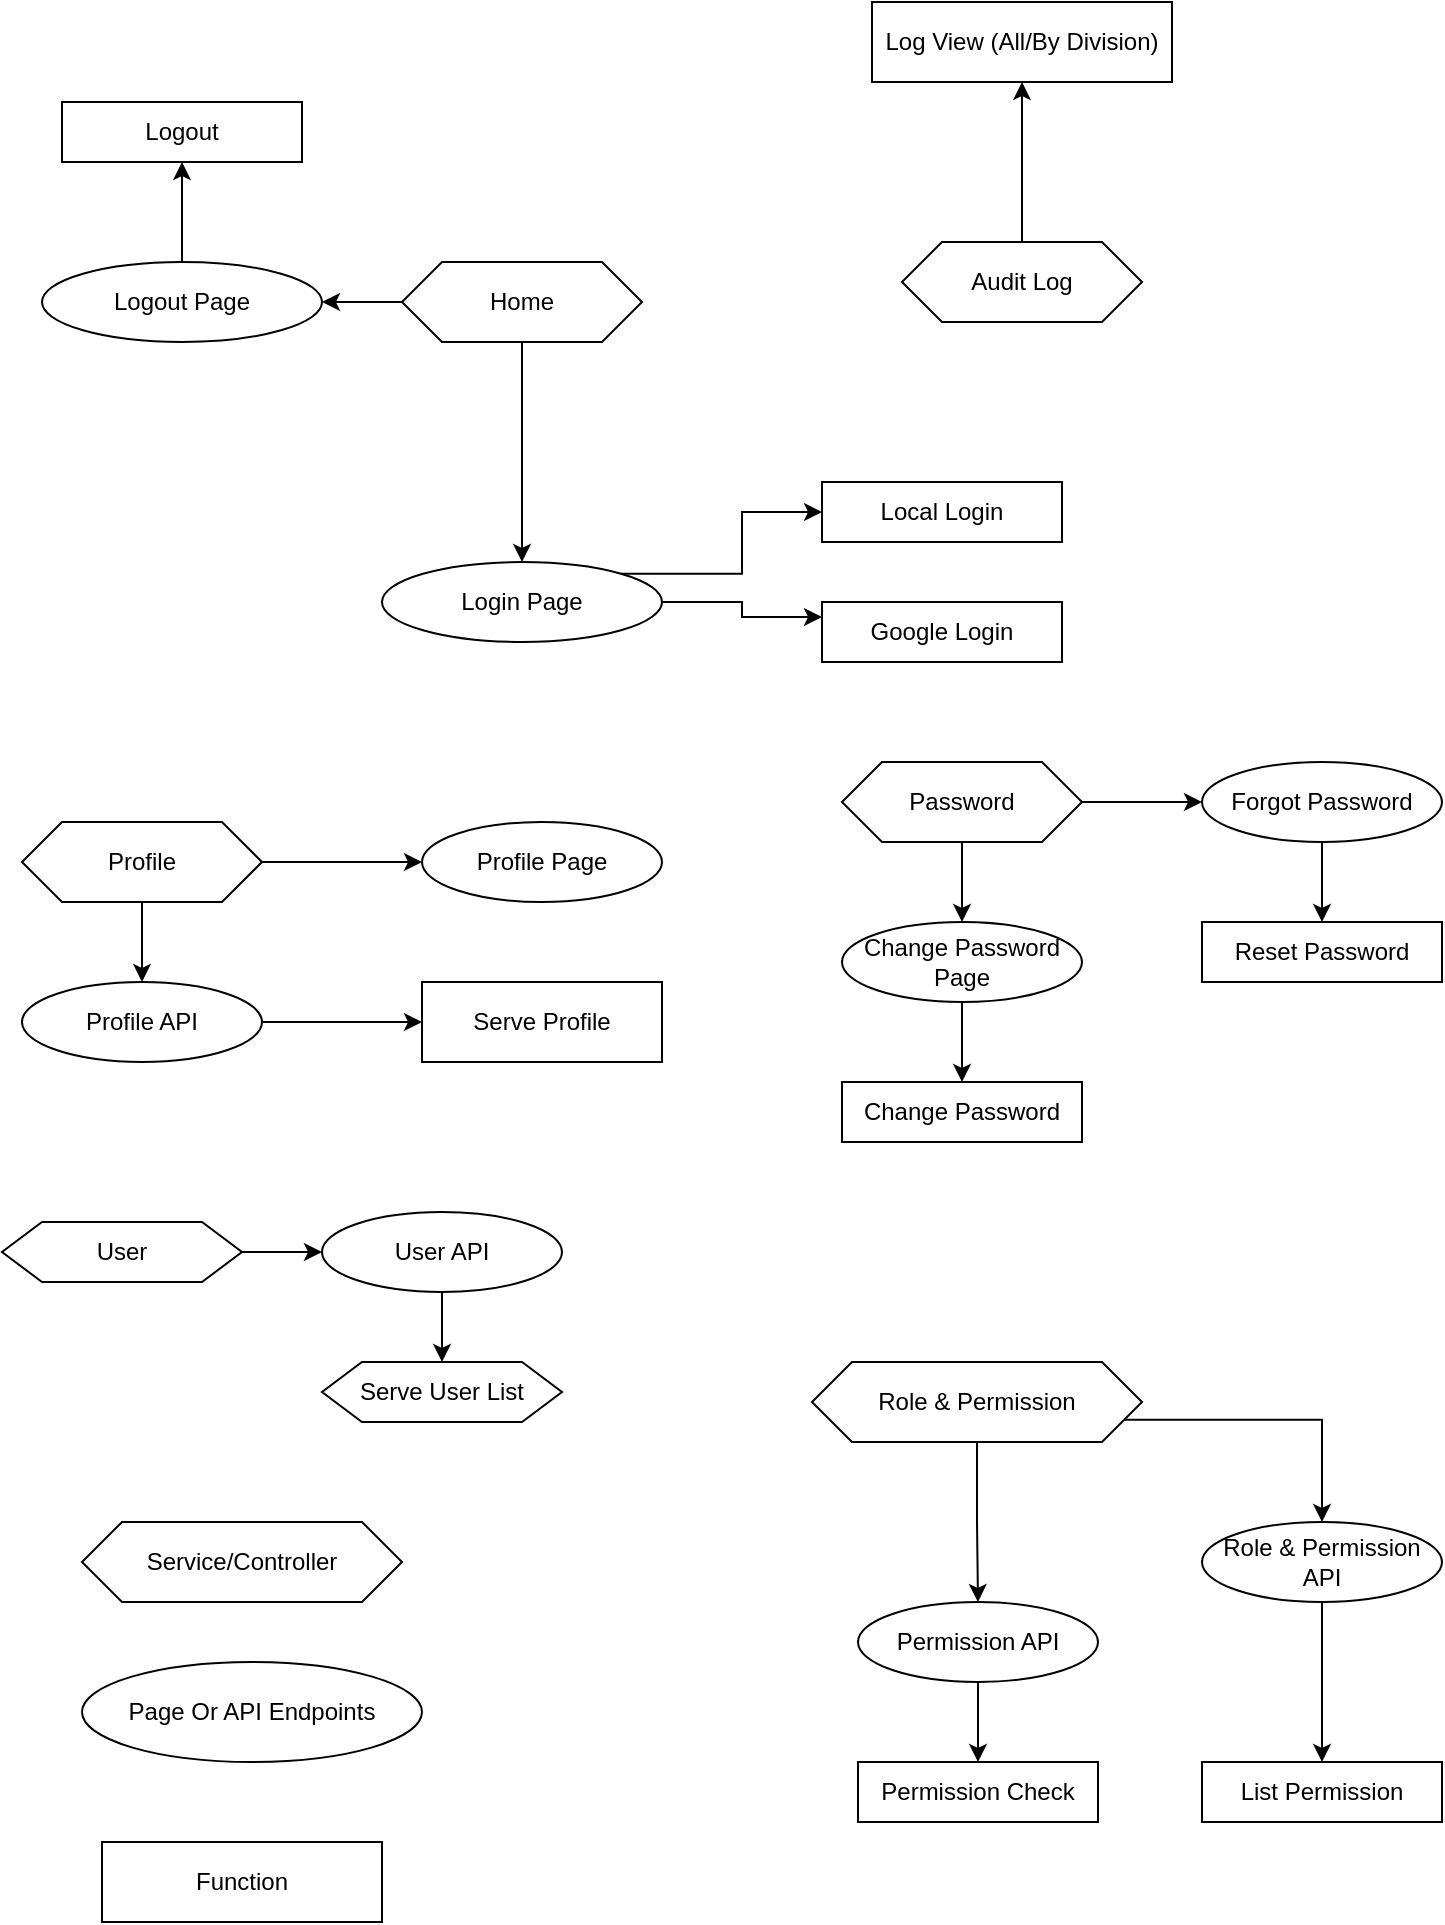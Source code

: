 <mxfile version="24.6.4" type="device" pages="4">
  <diagram name="Identity" id="rJEcAKziqJpJcQs7hgBG">
    <mxGraphModel dx="819" dy="478" grid="1" gridSize="10" guides="1" tooltips="1" connect="1" arrows="1" fold="1" page="1" pageScale="1" pageWidth="850" pageHeight="1100" math="0" shadow="0">
      <root>
        <mxCell id="0" />
        <mxCell id="1" parent="0" />
        <mxCell id="WYWU50099fa3u9BzlQlp-4" style="edgeStyle=orthogonalEdgeStyle;rounded=0;orthogonalLoop=1;jettySize=auto;html=1;exitX=0.5;exitY=1;exitDx=0;exitDy=0;entryX=0.5;entryY=0;entryDx=0;entryDy=0;" parent="1" source="WYWU50099fa3u9BzlQlp-1" target="WYWU50099fa3u9BzlQlp-3" edge="1">
          <mxGeometry relative="1" as="geometry" />
        </mxCell>
        <mxCell id="WYWU50099fa3u9BzlQlp-12" style="edgeStyle=orthogonalEdgeStyle;rounded=0;orthogonalLoop=1;jettySize=auto;html=1;exitX=0;exitY=0.5;exitDx=0;exitDy=0;entryX=1;entryY=0.5;entryDx=0;entryDy=0;" parent="1" source="WYWU50099fa3u9BzlQlp-1" target="WYWU50099fa3u9BzlQlp-11" edge="1">
          <mxGeometry relative="1" as="geometry" />
        </mxCell>
        <mxCell id="WYWU50099fa3u9BzlQlp-1" value="Home" style="shape=hexagon;perimeter=hexagonPerimeter2;whiteSpace=wrap;html=1;fixedSize=1;" parent="1" vertex="1">
          <mxGeometry x="220" y="170" width="120" height="40" as="geometry" />
        </mxCell>
        <mxCell id="WYWU50099fa3u9BzlQlp-6" style="edgeStyle=orthogonalEdgeStyle;rounded=0;orthogonalLoop=1;jettySize=auto;html=1;exitX=1;exitY=0;exitDx=0;exitDy=0;entryX=0;entryY=0.5;entryDx=0;entryDy=0;" parent="1" source="WYWU50099fa3u9BzlQlp-3" target="WYWU50099fa3u9BzlQlp-5" edge="1">
          <mxGeometry relative="1" as="geometry" />
        </mxCell>
        <mxCell id="WYWU50099fa3u9BzlQlp-8" style="edgeStyle=orthogonalEdgeStyle;rounded=0;orthogonalLoop=1;jettySize=auto;html=1;exitX=1;exitY=0.5;exitDx=0;exitDy=0;entryX=0;entryY=0.25;entryDx=0;entryDy=0;" parent="1" source="WYWU50099fa3u9BzlQlp-3" target="WYWU50099fa3u9BzlQlp-7" edge="1">
          <mxGeometry relative="1" as="geometry" />
        </mxCell>
        <mxCell id="WYWU50099fa3u9BzlQlp-3" value="Login Page" style="ellipse;whiteSpace=wrap;html=1;" parent="1" vertex="1">
          <mxGeometry x="210" y="320" width="140" height="40" as="geometry" />
        </mxCell>
        <mxCell id="WYWU50099fa3u9BzlQlp-5" value="Local Login" style="rounded=0;whiteSpace=wrap;html=1;" parent="1" vertex="1">
          <mxGeometry x="430" y="280" width="120" height="30" as="geometry" />
        </mxCell>
        <mxCell id="WYWU50099fa3u9BzlQlp-7" value="Google Login" style="rounded=0;whiteSpace=wrap;html=1;" parent="1" vertex="1">
          <mxGeometry x="430" y="340" width="120" height="30" as="geometry" />
        </mxCell>
        <mxCell id="WYWU50099fa3u9BzlQlp-14" style="edgeStyle=orthogonalEdgeStyle;rounded=0;orthogonalLoop=1;jettySize=auto;html=1;exitX=0.5;exitY=0;exitDx=0;exitDy=0;entryX=0.5;entryY=1;entryDx=0;entryDy=0;" parent="1" source="WYWU50099fa3u9BzlQlp-11" target="WYWU50099fa3u9BzlQlp-13" edge="1">
          <mxGeometry relative="1" as="geometry" />
        </mxCell>
        <mxCell id="WYWU50099fa3u9BzlQlp-11" value="Logout Page" style="ellipse;whiteSpace=wrap;html=1;" parent="1" vertex="1">
          <mxGeometry x="40" y="170" width="140" height="40" as="geometry" />
        </mxCell>
        <mxCell id="WYWU50099fa3u9BzlQlp-13" value="Logout" style="rounded=0;whiteSpace=wrap;html=1;" parent="1" vertex="1">
          <mxGeometry x="50" y="90" width="120" height="30" as="geometry" />
        </mxCell>
        <mxCell id="WYWU50099fa3u9BzlQlp-18" style="edgeStyle=orthogonalEdgeStyle;rounded=0;orthogonalLoop=1;jettySize=auto;html=1;exitX=1;exitY=0.5;exitDx=0;exitDy=0;entryX=0;entryY=0.5;entryDx=0;entryDy=0;" parent="1" source="WYWU50099fa3u9BzlQlp-15" target="WYWU50099fa3u9BzlQlp-17" edge="1">
          <mxGeometry relative="1" as="geometry" />
        </mxCell>
        <mxCell id="WYWU50099fa3u9BzlQlp-20" style="edgeStyle=orthogonalEdgeStyle;rounded=0;orthogonalLoop=1;jettySize=auto;html=1;exitX=0.5;exitY=1;exitDx=0;exitDy=0;entryX=0.5;entryY=0;entryDx=0;entryDy=0;" parent="1" source="WYWU50099fa3u9BzlQlp-15" target="WYWU50099fa3u9BzlQlp-19" edge="1">
          <mxGeometry relative="1" as="geometry" />
        </mxCell>
        <mxCell id="WYWU50099fa3u9BzlQlp-15" value="Profile" style="shape=hexagon;perimeter=hexagonPerimeter2;whiteSpace=wrap;html=1;fixedSize=1;" parent="1" vertex="1">
          <mxGeometry x="30" y="450" width="120" height="40" as="geometry" />
        </mxCell>
        <mxCell id="WYWU50099fa3u9BzlQlp-17" value="Profile Page" style="ellipse;whiteSpace=wrap;html=1;" parent="1" vertex="1">
          <mxGeometry x="230" y="450" width="120" height="40" as="geometry" />
        </mxCell>
        <mxCell id="WYWU50099fa3u9BzlQlp-23" style="edgeStyle=orthogonalEdgeStyle;rounded=0;orthogonalLoop=1;jettySize=auto;html=1;exitX=1;exitY=0.5;exitDx=0;exitDy=0;entryX=0;entryY=0.5;entryDx=0;entryDy=0;" parent="1" source="WYWU50099fa3u9BzlQlp-19" target="WYWU50099fa3u9BzlQlp-22" edge="1">
          <mxGeometry relative="1" as="geometry" />
        </mxCell>
        <mxCell id="WYWU50099fa3u9BzlQlp-19" value="Profile API" style="ellipse;whiteSpace=wrap;html=1;" parent="1" vertex="1">
          <mxGeometry x="30" y="530" width="120" height="40" as="geometry" />
        </mxCell>
        <mxCell id="WYWU50099fa3u9BzlQlp-22" value="Serve Profile" style="rounded=0;whiteSpace=wrap;html=1;" parent="1" vertex="1">
          <mxGeometry x="230" y="530" width="120" height="40" as="geometry" />
        </mxCell>
        <mxCell id="WYWU50099fa3u9BzlQlp-26" style="edgeStyle=orthogonalEdgeStyle;rounded=0;orthogonalLoop=1;jettySize=auto;html=1;exitX=0.5;exitY=1;exitDx=0;exitDy=0;entryX=0.5;entryY=0;entryDx=0;entryDy=0;" parent="1" source="WYWU50099fa3u9BzlQlp-24" target="WYWU50099fa3u9BzlQlp-25" edge="1">
          <mxGeometry relative="1" as="geometry" />
        </mxCell>
        <mxCell id="WYWU50099fa3u9BzlQlp-30" style="edgeStyle=orthogonalEdgeStyle;rounded=0;orthogonalLoop=1;jettySize=auto;html=1;exitX=1;exitY=0.5;exitDx=0;exitDy=0;entryX=0;entryY=0.5;entryDx=0;entryDy=0;" parent="1" source="WYWU50099fa3u9BzlQlp-24" target="WYWU50099fa3u9BzlQlp-29" edge="1">
          <mxGeometry relative="1" as="geometry" />
        </mxCell>
        <mxCell id="WYWU50099fa3u9BzlQlp-24" value="Password" style="shape=hexagon;perimeter=hexagonPerimeter2;whiteSpace=wrap;html=1;fixedSize=1;" parent="1" vertex="1">
          <mxGeometry x="440" y="420" width="120" height="40" as="geometry" />
        </mxCell>
        <mxCell id="WYWU50099fa3u9BzlQlp-28" style="edgeStyle=orthogonalEdgeStyle;rounded=0;orthogonalLoop=1;jettySize=auto;html=1;exitX=0.5;exitY=1;exitDx=0;exitDy=0;" parent="1" source="WYWU50099fa3u9BzlQlp-25" target="WYWU50099fa3u9BzlQlp-27" edge="1">
          <mxGeometry relative="1" as="geometry" />
        </mxCell>
        <mxCell id="WYWU50099fa3u9BzlQlp-25" value="Change Password Page" style="ellipse;whiteSpace=wrap;html=1;" parent="1" vertex="1">
          <mxGeometry x="440" y="500" width="120" height="40" as="geometry" />
        </mxCell>
        <mxCell id="WYWU50099fa3u9BzlQlp-27" value="Change Password" style="rounded=0;whiteSpace=wrap;html=1;" parent="1" vertex="1">
          <mxGeometry x="440" y="580" width="120" height="30" as="geometry" />
        </mxCell>
        <mxCell id="WYWU50099fa3u9BzlQlp-32" style="edgeStyle=orthogonalEdgeStyle;rounded=0;orthogonalLoop=1;jettySize=auto;html=1;exitX=0.5;exitY=1;exitDx=0;exitDy=0;entryX=0.5;entryY=0;entryDx=0;entryDy=0;" parent="1" source="WYWU50099fa3u9BzlQlp-29" target="WYWU50099fa3u9BzlQlp-31" edge="1">
          <mxGeometry relative="1" as="geometry" />
        </mxCell>
        <mxCell id="WYWU50099fa3u9BzlQlp-29" value="Forgot Password" style="ellipse;whiteSpace=wrap;html=1;" parent="1" vertex="1">
          <mxGeometry x="620" y="420" width="120" height="40" as="geometry" />
        </mxCell>
        <mxCell id="WYWU50099fa3u9BzlQlp-31" value="Reset Password" style="rounded=0;whiteSpace=wrap;html=1;" parent="1" vertex="1">
          <mxGeometry x="620" y="500" width="120" height="30" as="geometry" />
        </mxCell>
        <mxCell id="ee25Tmr11nysO8Gfsvak-1" value="Service/Controller" style="shape=hexagon;perimeter=hexagonPerimeter2;whiteSpace=wrap;html=1;fixedSize=1;" parent="1" vertex="1">
          <mxGeometry x="60" y="800" width="160" height="40" as="geometry" />
        </mxCell>
        <mxCell id="ee25Tmr11nysO8Gfsvak-2" value="Page Or API Endpoints" style="ellipse;whiteSpace=wrap;html=1;" parent="1" vertex="1">
          <mxGeometry x="60" y="870" width="170" height="50" as="geometry" />
        </mxCell>
        <mxCell id="ee25Tmr11nysO8Gfsvak-3" value="Function" style="rounded=0;whiteSpace=wrap;html=1;" parent="1" vertex="1">
          <mxGeometry x="70" y="960" width="140" height="40" as="geometry" />
        </mxCell>
        <mxCell id="pRPX-tYSXeRV4Ra9ZcV6-4" style="edgeStyle=orthogonalEdgeStyle;rounded=0;orthogonalLoop=1;jettySize=auto;html=1;exitX=0.5;exitY=1;exitDx=0;exitDy=0;" parent="1" source="pRPX-tYSXeRV4Ra9ZcV6-2" target="pRPX-tYSXeRV4Ra9ZcV6-3" edge="1">
          <mxGeometry relative="1" as="geometry" />
        </mxCell>
        <mxCell id="pRPX-tYSXeRV4Ra9ZcV6-8" style="edgeStyle=orthogonalEdgeStyle;rounded=0;orthogonalLoop=1;jettySize=auto;html=1;exitX=1;exitY=0.75;exitDx=0;exitDy=0;" parent="1" source="pRPX-tYSXeRV4Ra9ZcV6-2" target="pRPX-tYSXeRV4Ra9ZcV6-7" edge="1">
          <mxGeometry relative="1" as="geometry" />
        </mxCell>
        <mxCell id="pRPX-tYSXeRV4Ra9ZcV6-2" value="Role &amp;amp; Permission" style="shape=hexagon;perimeter=hexagonPerimeter2;whiteSpace=wrap;html=1;fixedSize=1;" parent="1" vertex="1">
          <mxGeometry x="425" y="720" width="165" height="40" as="geometry" />
        </mxCell>
        <mxCell id="pRPX-tYSXeRV4Ra9ZcV6-6" style="edgeStyle=orthogonalEdgeStyle;rounded=0;orthogonalLoop=1;jettySize=auto;html=1;exitX=0.5;exitY=1;exitDx=0;exitDy=0;entryX=0.5;entryY=0;entryDx=0;entryDy=0;" parent="1" source="pRPX-tYSXeRV4Ra9ZcV6-3" target="pRPX-tYSXeRV4Ra9ZcV6-5" edge="1">
          <mxGeometry relative="1" as="geometry" />
        </mxCell>
        <mxCell id="pRPX-tYSXeRV4Ra9ZcV6-3" value="Permission API" style="ellipse;whiteSpace=wrap;html=1;" parent="1" vertex="1">
          <mxGeometry x="448" y="840" width="120" height="40" as="geometry" />
        </mxCell>
        <mxCell id="pRPX-tYSXeRV4Ra9ZcV6-5" value="Permission Check" style="rounded=0;whiteSpace=wrap;html=1;" parent="1" vertex="1">
          <mxGeometry x="448" y="920" width="120" height="30" as="geometry" />
        </mxCell>
        <mxCell id="pRPX-tYSXeRV4Ra9ZcV6-10" style="edgeStyle=orthogonalEdgeStyle;rounded=0;orthogonalLoop=1;jettySize=auto;html=1;exitX=0.5;exitY=1;exitDx=0;exitDy=0;" parent="1" source="pRPX-tYSXeRV4Ra9ZcV6-7" target="pRPX-tYSXeRV4Ra9ZcV6-9" edge="1">
          <mxGeometry relative="1" as="geometry" />
        </mxCell>
        <mxCell id="pRPX-tYSXeRV4Ra9ZcV6-7" value="Role &amp;amp; Permission API" style="ellipse;whiteSpace=wrap;html=1;" parent="1" vertex="1">
          <mxGeometry x="620" y="800" width="120" height="40" as="geometry" />
        </mxCell>
        <mxCell id="pRPX-tYSXeRV4Ra9ZcV6-9" value="List Permission" style="rounded=0;whiteSpace=wrap;html=1;" parent="1" vertex="1">
          <mxGeometry x="620" y="920" width="120" height="30" as="geometry" />
        </mxCell>
        <mxCell id="2K7SnHbRYqCtmOfBSxiz-4" style="edgeStyle=orthogonalEdgeStyle;rounded=0;orthogonalLoop=1;jettySize=auto;html=1;exitX=1;exitY=0.5;exitDx=0;exitDy=0;entryX=0;entryY=0.5;entryDx=0;entryDy=0;" parent="1" source="2K7SnHbRYqCtmOfBSxiz-1" target="2K7SnHbRYqCtmOfBSxiz-2" edge="1">
          <mxGeometry relative="1" as="geometry" />
        </mxCell>
        <mxCell id="2K7SnHbRYqCtmOfBSxiz-1" value="User" style="shape=hexagon;perimeter=hexagonPerimeter2;whiteSpace=wrap;html=1;fixedSize=1;" parent="1" vertex="1">
          <mxGeometry x="20" y="650" width="120" height="30" as="geometry" />
        </mxCell>
        <mxCell id="2K7SnHbRYqCtmOfBSxiz-5" style="edgeStyle=orthogonalEdgeStyle;rounded=0;orthogonalLoop=1;jettySize=auto;html=1;exitX=0.5;exitY=1;exitDx=0;exitDy=0;entryX=0.5;entryY=0;entryDx=0;entryDy=0;" parent="1" source="2K7SnHbRYqCtmOfBSxiz-2" target="2K7SnHbRYqCtmOfBSxiz-3" edge="1">
          <mxGeometry relative="1" as="geometry" />
        </mxCell>
        <mxCell id="2K7SnHbRYqCtmOfBSxiz-2" value="User API" style="ellipse;whiteSpace=wrap;html=1;" parent="1" vertex="1">
          <mxGeometry x="180" y="645" width="120" height="40" as="geometry" />
        </mxCell>
        <mxCell id="2K7SnHbRYqCtmOfBSxiz-3" value="Serve User List" style="shape=hexagon;perimeter=hexagonPerimeter2;whiteSpace=wrap;html=1;fixedSize=1;" parent="1" vertex="1">
          <mxGeometry x="180" y="720" width="120" height="30" as="geometry" />
        </mxCell>
        <mxCell id="MVrPpYFsX54e3Xla8GI--3" style="edgeStyle=orthogonalEdgeStyle;rounded=0;orthogonalLoop=1;jettySize=auto;html=1;exitX=0.5;exitY=0;exitDx=0;exitDy=0;entryX=0.5;entryY=1;entryDx=0;entryDy=0;" edge="1" parent="1" source="MVrPpYFsX54e3Xla8GI--1" target="MVrPpYFsX54e3Xla8GI--2">
          <mxGeometry relative="1" as="geometry" />
        </mxCell>
        <mxCell id="MVrPpYFsX54e3Xla8GI--1" value="Audit Log" style="shape=hexagon;perimeter=hexagonPerimeter2;whiteSpace=wrap;html=1;fixedSize=1;" vertex="1" parent="1">
          <mxGeometry x="470" y="160" width="120" height="40" as="geometry" />
        </mxCell>
        <mxCell id="MVrPpYFsX54e3Xla8GI--2" value="Log View (All/By Division)" style="rounded=0;whiteSpace=wrap;html=1;" vertex="1" parent="1">
          <mxGeometry x="455" y="40" width="150" height="40" as="geometry" />
        </mxCell>
      </root>
    </mxGraphModel>
  </diagram>
  <diagram id="OXgscS3JRQcg7xL0m1pI" name="HR">
    <mxGraphModel dx="503" dy="293" grid="1" gridSize="10" guides="1" tooltips="1" connect="1" arrows="1" fold="1" page="1" pageScale="1" pageWidth="850" pageHeight="1100" math="0" shadow="0">
      <root>
        <mxCell id="0" />
        <mxCell id="1" parent="0" />
        <mxCell id="un0GdWgI_3Ctvx7erMAo-3" style="edgeStyle=orthogonalEdgeStyle;rounded=0;orthogonalLoop=1;jettySize=auto;html=1;exitX=0.5;exitY=0;exitDx=0;exitDy=0;entryX=0.5;entryY=1;entryDx=0;entryDy=0;" parent="1" source="un0GdWgI_3Ctvx7erMAo-1" target="un0GdWgI_3Ctvx7erMAo-2" edge="1">
          <mxGeometry relative="1" as="geometry" />
        </mxCell>
        <mxCell id="un0GdWgI_3Ctvx7erMAo-11" style="edgeStyle=orthogonalEdgeStyle;rounded=0;orthogonalLoop=1;jettySize=auto;html=1;exitX=1;exitY=0.25;exitDx=0;exitDy=0;entryX=0;entryY=0.5;entryDx=0;entryDy=0;" parent="1" source="un0GdWgI_3Ctvx7erMAo-1" target="un0GdWgI_3Ctvx7erMAo-10" edge="1">
          <mxGeometry relative="1" as="geometry" />
        </mxCell>
        <mxCell id="TUJQbUO1rVQIgaSPOk0f-6" style="edgeStyle=orthogonalEdgeStyle;rounded=0;orthogonalLoop=1;jettySize=auto;html=1;entryX=0.5;entryY=0;entryDx=0;entryDy=0;" parent="1" source="un0GdWgI_3Ctvx7erMAo-1" target="TUJQbUO1rVQIgaSPOk0f-5" edge="1">
          <mxGeometry relative="1" as="geometry" />
        </mxCell>
        <mxCell id="un0GdWgI_3Ctvx7erMAo-1" value="Employee" style="shape=hexagon;perimeter=hexagonPerimeter2;whiteSpace=wrap;html=1;fixedSize=1;" parent="1" vertex="1">
          <mxGeometry x="360" y="170" width="120" height="40" as="geometry" />
        </mxCell>
        <mxCell id="un0GdWgI_3Ctvx7erMAo-5" style="edgeStyle=orthogonalEdgeStyle;rounded=0;orthogonalLoop=1;jettySize=auto;html=1;exitX=1;exitY=0.5;exitDx=0;exitDy=0;entryX=0;entryY=0.5;entryDx=0;entryDy=0;" parent="1" source="un0GdWgI_3Ctvx7erMAo-2" target="un0GdWgI_3Ctvx7erMAo-4" edge="1">
          <mxGeometry relative="1" as="geometry" />
        </mxCell>
        <mxCell id="un0GdWgI_3Ctvx7erMAo-2" value="Create Employee Page" style="ellipse;whiteSpace=wrap;html=1;" parent="1" vertex="1">
          <mxGeometry x="360" y="50" width="120" height="40" as="geometry" />
        </mxCell>
        <mxCell id="un0GdWgI_3Ctvx7erMAo-4" value="Create Employee" style="rounded=0;whiteSpace=wrap;html=1;" parent="1" vertex="1">
          <mxGeometry x="520" y="50" width="120" height="40" as="geometry" />
        </mxCell>
        <mxCell id="un0GdWgI_3Ctvx7erMAo-9" style="edgeStyle=orthogonalEdgeStyle;rounded=0;orthogonalLoop=1;jettySize=auto;html=1;exitX=0.5;exitY=0;exitDx=0;exitDy=0;entryX=0.5;entryY=1;entryDx=0;entryDy=0;" parent="1" source="un0GdWgI_3Ctvx7erMAo-6" target="un0GdWgI_3Ctvx7erMAo-8" edge="1">
          <mxGeometry relative="1" as="geometry" />
        </mxCell>
        <mxCell id="un0GdWgI_3Ctvx7erMAo-21" style="edgeStyle=orthogonalEdgeStyle;rounded=0;orthogonalLoop=1;jettySize=auto;html=1;exitX=0.5;exitY=1;exitDx=0;exitDy=0;entryX=0.5;entryY=0;entryDx=0;entryDy=0;" parent="1" source="un0GdWgI_3Ctvx7erMAo-6" target="un0GdWgI_3Ctvx7erMAo-20" edge="1">
          <mxGeometry relative="1" as="geometry" />
        </mxCell>
        <mxCell id="un0GdWgI_3Ctvx7erMAo-6" value="Edit Employee Profile" style="ellipse;whiteSpace=wrap;html=1;" parent="1" vertex="1">
          <mxGeometry x="220" y="90" width="120" height="40" as="geometry" />
        </mxCell>
        <mxCell id="un0GdWgI_3Ctvx7erMAo-7" style="edgeStyle=orthogonalEdgeStyle;rounded=0;orthogonalLoop=1;jettySize=auto;html=1;exitX=0.375;exitY=0;exitDx=0;exitDy=0;entryX=1;entryY=0.45;entryDx=0;entryDy=0;entryPerimeter=0;" parent="1" source="un0GdWgI_3Ctvx7erMAo-1" target="un0GdWgI_3Ctvx7erMAo-6" edge="1">
          <mxGeometry relative="1" as="geometry" />
        </mxCell>
        <mxCell id="un0GdWgI_3Ctvx7erMAo-8" value="Edit Employee Profile" style="rounded=0;whiteSpace=wrap;html=1;" parent="1" vertex="1">
          <mxGeometry x="220" y="20" width="120" height="30" as="geometry" />
        </mxCell>
        <mxCell id="un0GdWgI_3Ctvx7erMAo-13" style="edgeStyle=orthogonalEdgeStyle;rounded=0;orthogonalLoop=1;jettySize=auto;html=1;exitX=1;exitY=0;exitDx=0;exitDy=0;entryX=0.5;entryY=1;entryDx=0;entryDy=0;" parent="1" source="un0GdWgI_3Ctvx7erMAo-10" target="un0GdWgI_3Ctvx7erMAo-12" edge="1">
          <mxGeometry relative="1" as="geometry" />
        </mxCell>
        <mxCell id="un0GdWgI_3Ctvx7erMAo-15" style="edgeStyle=orthogonalEdgeStyle;rounded=0;orthogonalLoop=1;jettySize=auto;html=1;exitX=1;exitY=1;exitDx=0;exitDy=0;entryX=0;entryY=0.5;entryDx=0;entryDy=0;" parent="1" source="un0GdWgI_3Ctvx7erMAo-10" target="un0GdWgI_3Ctvx7erMAo-14" edge="1">
          <mxGeometry relative="1" as="geometry" />
        </mxCell>
        <mxCell id="un0GdWgI_3Ctvx7erMAo-17" style="edgeStyle=orthogonalEdgeStyle;rounded=0;orthogonalLoop=1;jettySize=auto;html=1;exitX=0.5;exitY=1;exitDx=0;exitDy=0;" parent="1" source="un0GdWgI_3Ctvx7erMAo-10" target="un0GdWgI_3Ctvx7erMAo-16" edge="1">
          <mxGeometry relative="1" as="geometry" />
        </mxCell>
        <mxCell id="un0GdWgI_3Ctvx7erMAo-19" style="edgeStyle=orthogonalEdgeStyle;rounded=0;orthogonalLoop=1;jettySize=auto;html=1;exitX=0;exitY=1;exitDx=0;exitDy=0;entryX=0.5;entryY=0;entryDx=0;entryDy=0;" parent="1" source="un0GdWgI_3Ctvx7erMAo-10" target="un0GdWgI_3Ctvx7erMAo-18" edge="1">
          <mxGeometry relative="1" as="geometry" />
        </mxCell>
        <mxCell id="un0GdWgI_3Ctvx7erMAo-10" value="Position Page" style="ellipse;whiteSpace=wrap;html=1;" parent="1" vertex="1">
          <mxGeometry x="520" y="130" width="120" height="40" as="geometry" />
        </mxCell>
        <mxCell id="un0GdWgI_3Ctvx7erMAo-12" value="Set Position" style="rounded=0;whiteSpace=wrap;html=1;" parent="1" vertex="1">
          <mxGeometry x="670" y="80" width="120" height="30" as="geometry" />
        </mxCell>
        <mxCell id="un0GdWgI_3Ctvx7erMAo-14" value="Set Salary" style="rounded=0;whiteSpace=wrap;html=1;" parent="1" vertex="1">
          <mxGeometry x="670" y="170" width="120" height="40" as="geometry" />
        </mxCell>
        <mxCell id="un0GdWgI_3Ctvx7erMAo-16" value="View Position" style="rounded=0;whiteSpace=wrap;html=1;" parent="1" vertex="1">
          <mxGeometry x="590" y="250" width="120" height="40" as="geometry" />
        </mxCell>
        <mxCell id="un0GdWgI_3Ctvx7erMAo-18" value="View Position Histories" style="rounded=0;whiteSpace=wrap;html=1;" parent="1" vertex="1">
          <mxGeometry x="455" y="255" width="120" height="30" as="geometry" />
        </mxCell>
        <mxCell id="un0GdWgI_3Ctvx7erMAo-20" value="Set Resign State" style="rounded=0;whiteSpace=wrap;html=1;" parent="1" vertex="1">
          <mxGeometry x="220" y="150" width="120" height="30" as="geometry" />
        </mxCell>
        <mxCell id="un0GdWgI_3Ctvx7erMAo-26" style="edgeStyle=orthogonalEdgeStyle;rounded=0;orthogonalLoop=1;jettySize=auto;html=1;exitX=1;exitY=0.5;exitDx=0;exitDy=0;entryX=0;entryY=0.5;entryDx=0;entryDy=0;" parent="1" source="un0GdWgI_3Ctvx7erMAo-22" target="un0GdWgI_3Ctvx7erMAo-23" edge="1">
          <mxGeometry relative="1" as="geometry" />
        </mxCell>
        <mxCell id="TUJQbUO1rVQIgaSPOk0f-2" style="edgeStyle=orthogonalEdgeStyle;rounded=0;orthogonalLoop=1;jettySize=auto;html=1;exitX=0.5;exitY=0;exitDx=0;exitDy=0;entryX=0.5;entryY=1;entryDx=0;entryDy=0;" parent="1" source="un0GdWgI_3Ctvx7erMAo-22" target="TUJQbUO1rVQIgaSPOk0f-1" edge="1">
          <mxGeometry relative="1" as="geometry" />
        </mxCell>
        <mxCell id="un0GdWgI_3Ctvx7erMAo-22" value="Role &amp;amp; Permission" style="shape=hexagon;perimeter=hexagonPerimeter2;whiteSpace=wrap;html=1;fixedSize=1;" parent="1" vertex="1">
          <mxGeometry x="120" y="570" width="120" height="40" as="geometry" />
        </mxCell>
        <mxCell id="un0GdWgI_3Ctvx7erMAo-27" style="edgeStyle=orthogonalEdgeStyle;rounded=0;orthogonalLoop=1;jettySize=auto;html=1;exitX=1;exitY=0;exitDx=0;exitDy=0;" parent="1" source="un0GdWgI_3Ctvx7erMAo-23" target="un0GdWgI_3Ctvx7erMAo-24" edge="1">
          <mxGeometry relative="1" as="geometry" />
        </mxCell>
        <mxCell id="un0GdWgI_3Ctvx7erMAo-28" style="edgeStyle=orthogonalEdgeStyle;rounded=0;orthogonalLoop=1;jettySize=auto;html=1;exitX=1;exitY=0.5;exitDx=0;exitDy=0;entryX=0;entryY=0.5;entryDx=0;entryDy=0;" parent="1" source="un0GdWgI_3Ctvx7erMAo-23" target="un0GdWgI_3Ctvx7erMAo-25" edge="1">
          <mxGeometry relative="1" as="geometry" />
        </mxCell>
        <mxCell id="un0GdWgI_3Ctvx7erMAo-23" value="View Data" style="ellipse;whiteSpace=wrap;html=1;" parent="1" vertex="1">
          <mxGeometry x="310" y="570" width="120" height="40" as="geometry" />
        </mxCell>
        <mxCell id="un0GdWgI_3Ctvx7erMAo-24" value="Views Role" style="rounded=0;whiteSpace=wrap;html=1;" parent="1" vertex="1">
          <mxGeometry x="400" y="500" width="120" height="30" as="geometry" />
        </mxCell>
        <mxCell id="un0GdWgI_3Ctvx7erMAo-25" value="View Permission In Roles" style="rounded=0;whiteSpace=wrap;html=1;" parent="1" vertex="1">
          <mxGeometry x="480" y="575" width="120" height="30" as="geometry" />
        </mxCell>
        <mxCell id="TUJQbUO1rVQIgaSPOk0f-4" style="edgeStyle=orthogonalEdgeStyle;rounded=0;orthogonalLoop=1;jettySize=auto;html=1;exitX=0.5;exitY=0;exitDx=0;exitDy=0;entryX=0.5;entryY=1;entryDx=0;entryDy=0;" parent="1" source="TUJQbUO1rVQIgaSPOk0f-1" target="TUJQbUO1rVQIgaSPOk0f-3" edge="1">
          <mxGeometry relative="1" as="geometry" />
        </mxCell>
        <mxCell id="TUJQbUO1rVQIgaSPOk0f-1" value="Create Roles" style="ellipse;whiteSpace=wrap;html=1;" parent="1" vertex="1">
          <mxGeometry x="120" y="470" width="120" height="40" as="geometry" />
        </mxCell>
        <mxCell id="TUJQbUO1rVQIgaSPOk0f-3" value="Create Role" style="rounded=0;whiteSpace=wrap;html=1;" parent="1" vertex="1">
          <mxGeometry x="120" y="390" width="120" height="30" as="geometry" />
        </mxCell>
        <mxCell id="TUJQbUO1rVQIgaSPOk0f-5" value="User Role" style="ellipse;whiteSpace=wrap;html=1;" parent="1" vertex="1">
          <mxGeometry x="320" y="255" width="120" height="40" as="geometry" />
        </mxCell>
        <mxCell id="TUJQbUO1rVQIgaSPOk0f-7" value="Set User Roles" style="rounded=0;whiteSpace=wrap;html=1;" parent="1" vertex="1">
          <mxGeometry x="320" y="320" width="120" height="40" as="geometry" />
        </mxCell>
        <mxCell id="TUJQbUO1rVQIgaSPOk0f-8" style="edgeStyle=orthogonalEdgeStyle;rounded=0;orthogonalLoop=1;jettySize=auto;html=1;exitX=0.5;exitY=1;exitDx=0;exitDy=0;entryX=0.511;entryY=-0.083;entryDx=0;entryDy=0;entryPerimeter=0;" parent="1" source="TUJQbUO1rVQIgaSPOk0f-5" target="TUJQbUO1rVQIgaSPOk0f-7" edge="1">
          <mxGeometry relative="1" as="geometry" />
        </mxCell>
        <mxCell id="TUJQbUO1rVQIgaSPOk0f-13" style="edgeStyle=orthogonalEdgeStyle;rounded=0;orthogonalLoop=1;jettySize=auto;html=1;exitX=0.5;exitY=0;exitDx=0;exitDy=0;entryX=0.75;entryY=1;entryDx=0;entryDy=0;" parent="1" source="TUJQbUO1rVQIgaSPOk0f-9" target="TUJQbUO1rVQIgaSPOk0f-12" edge="1">
          <mxGeometry relative="1" as="geometry" />
        </mxCell>
        <mxCell id="TUJQbUO1rVQIgaSPOk0f-15" style="edgeStyle=orthogonalEdgeStyle;rounded=0;orthogonalLoop=1;jettySize=auto;html=1;exitX=0;exitY=0;exitDx=0;exitDy=0;entryX=1;entryY=0.5;entryDx=0;entryDy=0;" parent="1" source="TUJQbUO1rVQIgaSPOk0f-9" target="TUJQbUO1rVQIgaSPOk0f-14" edge="1">
          <mxGeometry relative="1" as="geometry">
            <Array as="points">
              <mxPoint x="138" y="235" />
              <mxPoint x="140" y="235" />
              <mxPoint x="140" y="215" />
            </Array>
          </mxGeometry>
        </mxCell>
        <mxCell id="TUJQbUO1rVQIgaSPOk0f-9" value="Employee List" style="ellipse;whiteSpace=wrap;html=1;" parent="1" vertex="1">
          <mxGeometry x="120" y="255" width="120" height="40" as="geometry" />
        </mxCell>
        <mxCell id="TUJQbUO1rVQIgaSPOk0f-11" style="edgeStyle=orthogonalEdgeStyle;rounded=0;orthogonalLoop=1;jettySize=auto;html=1;exitX=0;exitY=0.75;exitDx=0;exitDy=0;entryX=1;entryY=0.625;entryDx=0;entryDy=0;entryPerimeter=0;" parent="1" source="un0GdWgI_3Ctvx7erMAo-1" target="TUJQbUO1rVQIgaSPOk0f-9" edge="1">
          <mxGeometry relative="1" as="geometry" />
        </mxCell>
        <mxCell id="TUJQbUO1rVQIgaSPOk0f-12" value="View Employee" style="rounded=0;whiteSpace=wrap;html=1;" parent="1" vertex="1">
          <mxGeometry x="90" y="150" width="120" height="30" as="geometry" />
        </mxCell>
        <mxCell id="TUJQbUO1rVQIgaSPOk0f-14" value="Export Employee List" style="rounded=0;whiteSpace=wrap;html=1;" parent="1" vertex="1">
          <mxGeometry y="200" width="120" height="30" as="geometry" />
        </mxCell>
        <mxCell id="sOvNb4iYE4QgT3p0wdKc-3" style="edgeStyle=orthogonalEdgeStyle;rounded=0;orthogonalLoop=1;jettySize=auto;html=1;exitX=1;exitY=0.5;exitDx=0;exitDy=0;entryX=0;entryY=0.5;entryDx=0;entryDy=0;" edge="1" parent="1" source="sOvNb4iYE4QgT3p0wdKc-1" target="sOvNb4iYE4QgT3p0wdKc-2">
          <mxGeometry relative="1" as="geometry" />
        </mxCell>
        <mxCell id="sOvNb4iYE4QgT3p0wdKc-11" style="edgeStyle=orthogonalEdgeStyle;rounded=0;orthogonalLoop=1;jettySize=auto;html=1;exitX=0.5;exitY=1;exitDx=0;exitDy=0;" edge="1" parent="1" source="sOvNb4iYE4QgT3p0wdKc-1" target="sOvNb4iYE4QgT3p0wdKc-8">
          <mxGeometry relative="1" as="geometry" />
        </mxCell>
        <mxCell id="sOvNb4iYE4QgT3p0wdKc-1" value="Finacial&lt;div&gt;Data&lt;/div&gt;" style="shape=hexagon;perimeter=hexagonPerimeter2;whiteSpace=wrap;html=1;fixedSize=1;" vertex="1" parent="1">
          <mxGeometry x="120" y="680" width="120" height="40" as="geometry" />
        </mxCell>
        <mxCell id="sOvNb4iYE4QgT3p0wdKc-5" style="edgeStyle=orthogonalEdgeStyle;rounded=0;orthogonalLoop=1;jettySize=auto;html=1;exitX=0.5;exitY=1;exitDx=0;exitDy=0;" edge="1" parent="1" source="sOvNb4iYE4QgT3p0wdKc-2" target="sOvNb4iYE4QgT3p0wdKc-4">
          <mxGeometry relative="1" as="geometry" />
        </mxCell>
        <mxCell id="sOvNb4iYE4QgT3p0wdKc-7" style="edgeStyle=orthogonalEdgeStyle;rounded=0;orthogonalLoop=1;jettySize=auto;html=1;exitX=1;exitY=0.5;exitDx=0;exitDy=0;" edge="1" parent="1" source="sOvNb4iYE4QgT3p0wdKc-2" target="sOvNb4iYE4QgT3p0wdKc-6">
          <mxGeometry relative="1" as="geometry" />
        </mxCell>
        <mxCell id="sOvNb4iYE4QgT3p0wdKc-10" style="edgeStyle=orthogonalEdgeStyle;rounded=0;orthogonalLoop=1;jettySize=auto;html=1;exitX=1;exitY=1;exitDx=0;exitDy=0;entryX=0;entryY=0.5;entryDx=0;entryDy=0;" edge="1" parent="1" source="sOvNb4iYE4QgT3p0wdKc-2" target="sOvNb4iYE4QgT3p0wdKc-9">
          <mxGeometry relative="1" as="geometry" />
        </mxCell>
        <mxCell id="sOvNb4iYE4QgT3p0wdKc-2" value="User Finacial List" style="ellipse;whiteSpace=wrap;html=1;" vertex="1" parent="1">
          <mxGeometry x="310" y="680" width="120" height="40" as="geometry" />
        </mxCell>
        <mxCell id="sOvNb4iYE4QgT3p0wdKc-4" value="Create Finacial Data" style="rounded=0;whiteSpace=wrap;html=1;" vertex="1" parent="1">
          <mxGeometry x="310" y="760" width="120" height="40" as="geometry" />
        </mxCell>
        <mxCell id="sOvNb4iYE4QgT3p0wdKc-6" value="View Finacial Data" style="rounded=0;whiteSpace=wrap;html=1;" vertex="1" parent="1">
          <mxGeometry x="510" y="680" width="120" height="40" as="geometry" />
        </mxCell>
        <mxCell id="sOvNb4iYE4QgT3p0wdKc-13" style="edgeStyle=orthogonalEdgeStyle;rounded=0;orthogonalLoop=1;jettySize=auto;html=1;exitX=1;exitY=0.5;exitDx=0;exitDy=0;" edge="1" parent="1" source="sOvNb4iYE4QgT3p0wdKc-8" target="sOvNb4iYE4QgT3p0wdKc-12">
          <mxGeometry relative="1" as="geometry" />
        </mxCell>
        <mxCell id="sOvNb4iYE4QgT3p0wdKc-15" style="edgeStyle=orthogonalEdgeStyle;rounded=0;orthogonalLoop=1;jettySize=auto;html=1;exitX=0.5;exitY=1;exitDx=0;exitDy=0;entryX=0.5;entryY=0;entryDx=0;entryDy=0;" edge="1" parent="1" source="sOvNb4iYE4QgT3p0wdKc-8" target="sOvNb4iYE4QgT3p0wdKc-14">
          <mxGeometry relative="1" as="geometry" />
        </mxCell>
        <mxCell id="sOvNb4iYE4QgT3p0wdKc-17" style="edgeStyle=orthogonalEdgeStyle;rounded=0;orthogonalLoop=1;jettySize=auto;html=1;exitX=0;exitY=0;exitDx=0;exitDy=0;entryX=0.5;entryY=1;entryDx=0;entryDy=0;" edge="1" parent="1" source="sOvNb4iYE4QgT3p0wdKc-8" target="sOvNb4iYE4QgT3p0wdKc-16">
          <mxGeometry relative="1" as="geometry" />
        </mxCell>
        <mxCell id="sOvNb4iYE4QgT3p0wdKc-8" value="Payroll" style="ellipse;whiteSpace=wrap;html=1;" vertex="1" parent="1">
          <mxGeometry x="100" y="820" width="120" height="40" as="geometry" />
        </mxCell>
        <mxCell id="sOvNb4iYE4QgT3p0wdKc-9" value="Provident Fund" style="rounded=0;whiteSpace=wrap;html=1;" vertex="1" parent="1">
          <mxGeometry x="510" y="800" width="120" height="40" as="geometry" />
        </mxCell>
        <mxCell id="sOvNb4iYE4QgT3p0wdKc-12" value="Create Pay Slip" style="rounded=0;whiteSpace=wrap;html=1;" vertex="1" parent="1">
          <mxGeometry x="280" y="880" width="120" height="40" as="geometry" />
        </mxCell>
        <mxCell id="sOvNb4iYE4QgT3p0wdKc-14" value="View Pay Slip" style="rounded=0;whiteSpace=wrap;html=1;" vertex="1" parent="1">
          <mxGeometry x="100" y="920" width="120" height="40" as="geometry" />
        </mxCell>
        <mxCell id="sOvNb4iYE4QgT3p0wdKc-16" value="Import Slip" style="rounded=0;whiteSpace=wrap;html=1;" vertex="1" parent="1">
          <mxGeometry x="10" y="740" width="120" height="30" as="geometry" />
        </mxCell>
      </root>
    </mxGraphModel>
  </diagram>
  <diagram id="g9rpMPAct9lMq1L6zSxC" name="Retail">
    <mxGraphModel dx="1434" dy="836" grid="1" gridSize="10" guides="1" tooltips="1" connect="1" arrows="1" fold="1" page="1" pageScale="1" pageWidth="850" pageHeight="1100" math="0" shadow="0">
      <root>
        <mxCell id="0" />
        <mxCell id="1" parent="0" />
      </root>
    </mxGraphModel>
  </diagram>
  <diagram id="IwlYxG_29K0JIfpnqdFt" name="Seller">
    <mxGraphModel dx="1434" dy="836" grid="1" gridSize="10" guides="1" tooltips="1" connect="1" arrows="1" fold="1" page="1" pageScale="1" pageWidth="850" pageHeight="1100" math="0" shadow="0">
      <root>
        <mxCell id="0" />
        <mxCell id="1" parent="0" />
      </root>
    </mxGraphModel>
  </diagram>
</mxfile>
